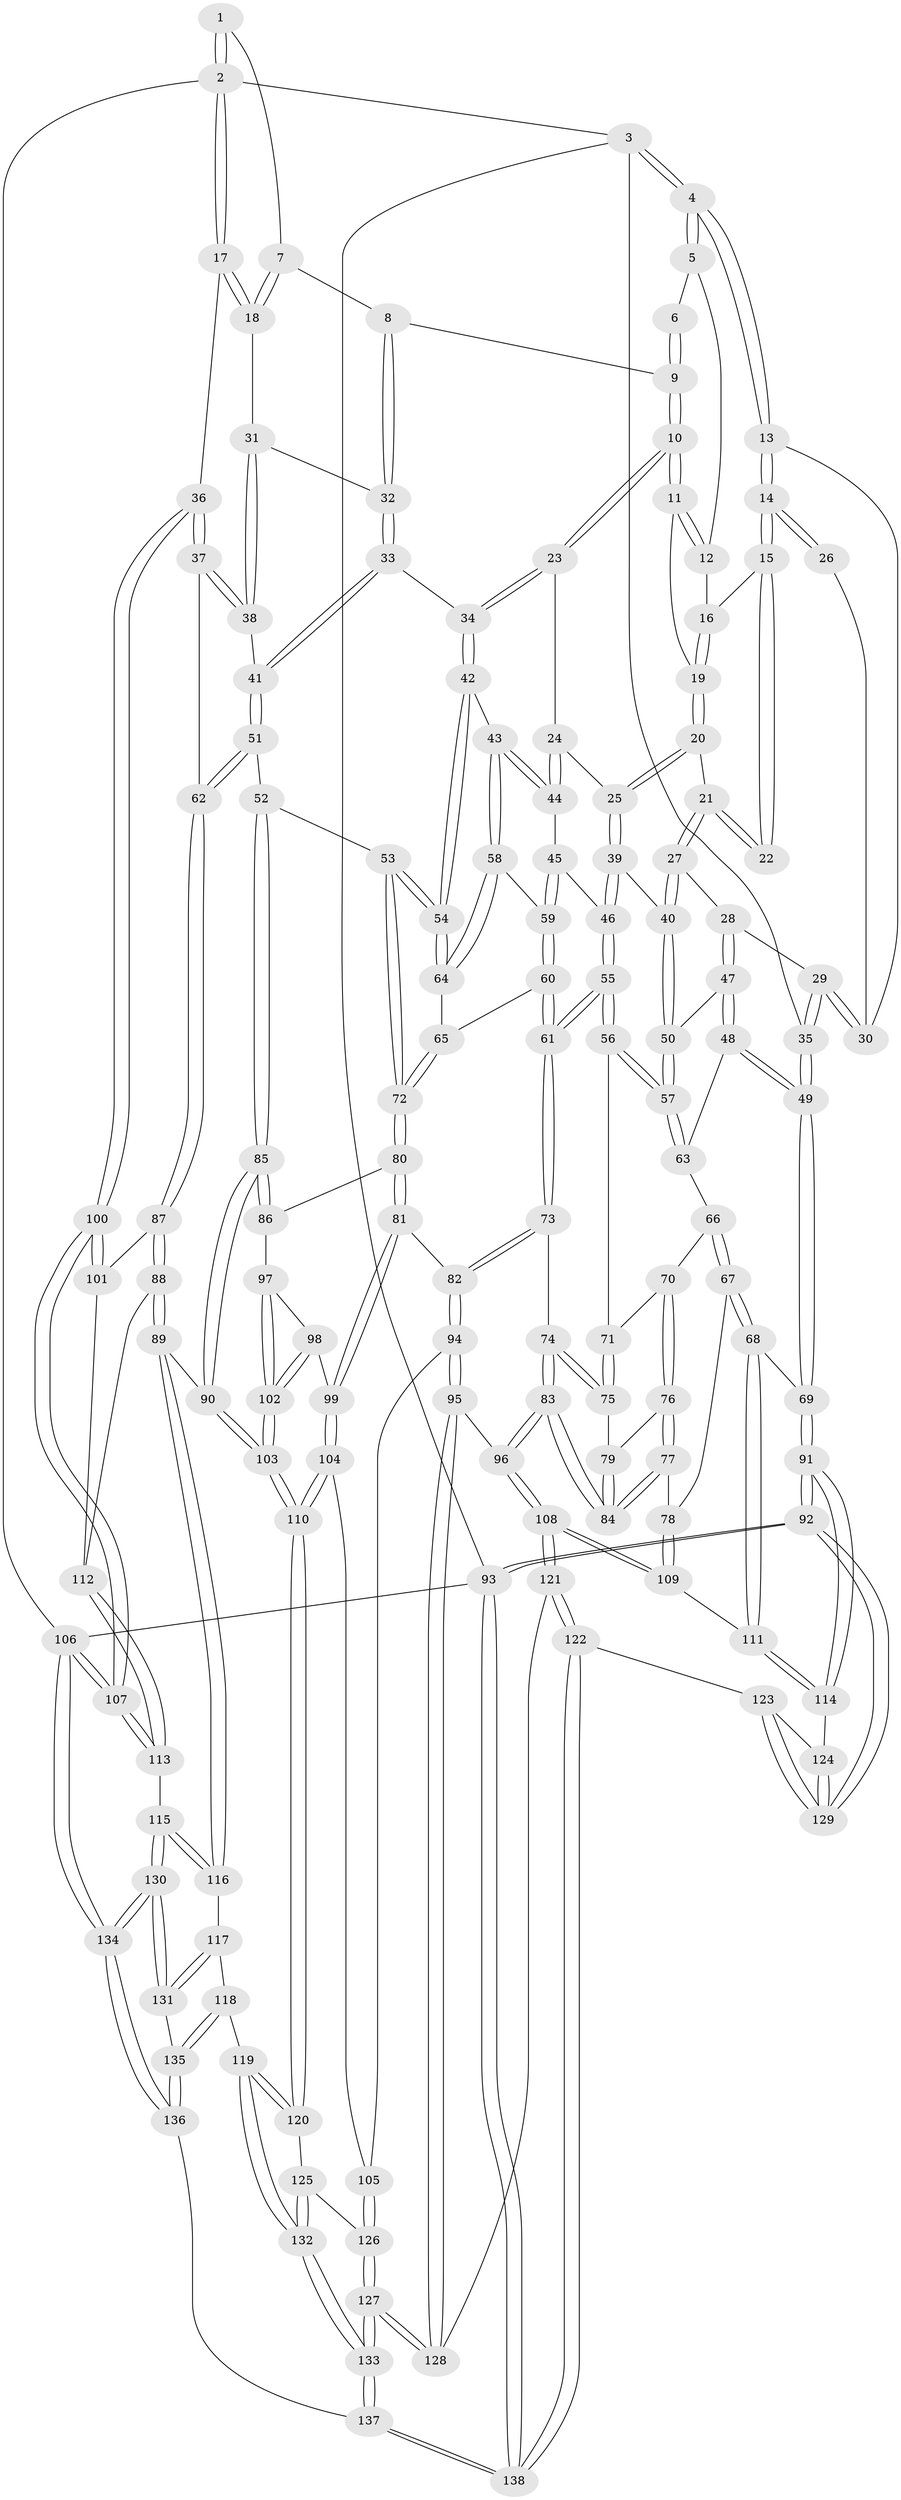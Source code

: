 // coarse degree distribution, {3: 0.052083333333333336, 6: 0.125, 5: 0.3854166666666667, 4: 0.4375}
// Generated by graph-tools (version 1.1) at 2025/52/02/27/25 19:52:41]
// undirected, 138 vertices, 342 edges
graph export_dot {
graph [start="1"]
  node [color=gray90,style=filled];
  1 [pos="+0.997131499158645+0"];
  2 [pos="+1+0"];
  3 [pos="+0+0"];
  4 [pos="+0+0"];
  5 [pos="+0.4662521219774263+0"];
  6 [pos="+0.6352509014619447+0"];
  7 [pos="+0.865560652502052+0.0955934429647681"];
  8 [pos="+0.7250647212894672+0.11956726831505855"];
  9 [pos="+0.7093695431090127+0.11299211163794023"];
  10 [pos="+0.6441792448356747+0.17189553715252548"];
  11 [pos="+0.5820349897154823+0.14253975707631925"];
  12 [pos="+0.4459175577694191+0"];
  13 [pos="+0+0"];
  14 [pos="+0+0"];
  15 [pos="+0.30766462172851516+0.10111672725631636"];
  16 [pos="+0.4103785482762663+0.0442182414215721"];
  17 [pos="+1+0.19287708400076697"];
  18 [pos="+0.9601872136771197+0.1594536482600429"];
  19 [pos="+0.4402369771345127+0.12500217790234094"];
  20 [pos="+0.44039355756573567+0.14416297357825625"];
  21 [pos="+0.28877448550551443+0.21934351184903367"];
  22 [pos="+0.27041222311970675+0.16048283409278447"];
  23 [pos="+0.6260024503335679+0.2125239737580229"];
  24 [pos="+0.5914962265737173+0.2325545101589969"];
  25 [pos="+0.45658750111998464+0.23637427743442901"];
  26 [pos="+0.22417533740306433+0.1538626295701558"];
  27 [pos="+0.29018391572142005+0.23096954003990072"];
  28 [pos="+0.18089345043484428+0.2919435920621527"];
  29 [pos="+0.14752158203578045+0.23324575201446338"];
  30 [pos="+0.15259843697345093+0.2067341246207987"];
  31 [pos="+0.8608329468662411+0.2370597311206437"];
  32 [pos="+0.7989768941719649+0.23666845781788948"];
  33 [pos="+0.7801252270271872+0.2981945316798213"];
  34 [pos="+0.6922941723127901+0.32831832651346415"];
  35 [pos="+0+0.253311335791508"];
  36 [pos="+1+0.39642861147672415"];
  37 [pos="+1+0.41074477575606094"];
  38 [pos="+0.9164756394307367+0.3471830199224773"];
  39 [pos="+0.4139577129769553+0.30378310232219424"];
  40 [pos="+0.35001953982854667+0.28862555550364005"];
  41 [pos="+0.8269215841346066+0.3575489743547814"];
  42 [pos="+0.6777551120172545+0.3766937781201612"];
  43 [pos="+0.5840973787814367+0.37399705495829894"];
  44 [pos="+0.5647417317686275+0.3423664327066825"];
  45 [pos="+0.43868614305214754+0.32910689937714693"];
  46 [pos="+0.41922235554507137+0.3175560617896092"];
  47 [pos="+0.17264801601647314+0.329825063290771"];
  48 [pos="+0.0807097493526492+0.3822008881133336"];
  49 [pos="+0+0.42552345262007807"];
  50 [pos="+0.25002942585085275+0.38370034920578283"];
  51 [pos="+0.7690350214218761+0.47807644147329326"];
  52 [pos="+0.760502725832065+0.477454590071516"];
  53 [pos="+0.7150330407891224+0.45544517561685166"];
  54 [pos="+0.7056249096150765+0.4410396957789065"];
  55 [pos="+0.37556498369139063+0.44562824749636876"];
  56 [pos="+0.26517042974252397+0.4338794155760079"];
  57 [pos="+0.2631288903121358+0.4307963646284681"];
  58 [pos="+0.5577398835338528+0.4188061769341112"];
  59 [pos="+0.5034750885588744+0.41954913534650534"];
  60 [pos="+0.4665804355120855+0.48420432574313904"];
  61 [pos="+0.42110038001450284+0.5319420880521588"];
  62 [pos="+0.860104516617432+0.5387273441513944"];
  63 [pos="+0.15867691279625026+0.4466910097107397"];
  64 [pos="+0.5682388528296425+0.44734140719824655"];
  65 [pos="+0.5683413655350837+0.4705497540203321"];
  66 [pos="+0.16411609925923196+0.4781943296247578"];
  67 [pos="+0+0.5663246129596212"];
  68 [pos="+0+0.5526522978726253"];
  69 [pos="+0+0.4941199340565677"];
  70 [pos="+0.18609625419549988+0.5041315569686152"];
  71 [pos="+0.2596723106099527+0.4536247493666454"];
  72 [pos="+0.5921077738612209+0.5393572345628421"];
  73 [pos="+0.42137082755466154+0.5380497148554259"];
  74 [pos="+0.3761224913071087+0.5503763421894474"];
  75 [pos="+0.26718512116785736+0.5074304740810643"];
  76 [pos="+0.18365926282083472+0.5223425371535886"];
  77 [pos="+0.15583169021767296+0.5923691169745475"];
  78 [pos="+0.08414990617211215+0.5976403655544436"];
  79 [pos="+0.2607960757709956+0.5228388443942514"];
  80 [pos="+0.5818328047575265+0.5653070967482018"];
  81 [pos="+0.5544002877975112+0.5740903589185584"];
  82 [pos="+0.4553174182474211+0.5836371848423575"];
  83 [pos="+0.24636855629865784+0.629662093562869"];
  84 [pos="+0.24546315290219023+0.6287956597333947"];
  85 [pos="+0.679407880808162+0.6205570233078791"];
  86 [pos="+0.5984529828618517+0.5792517359078685"];
  87 [pos="+0.8587173662017563+0.5566013708527382"];
  88 [pos="+0.759624391505579+0.7054678305992371"];
  89 [pos="+0.7581075615371777+0.7068938818413206"];
  90 [pos="+0.7231061273214132+0.7030788151876542"];
  91 [pos="+0+0.8567860251587914"];
  92 [pos="+0+1"];
  93 [pos="+0+1"];
  94 [pos="+0.4307618247989147+0.7236462747684694"];
  95 [pos="+0.4228165407762738+0.7292854405383188"];
  96 [pos="+0.2628810756976161+0.6842055973698121"];
  97 [pos="+0.5987204157758784+0.6411341963533643"];
  98 [pos="+0.5905618392967644+0.6853301020098834"];
  99 [pos="+0.5646623251963844+0.6843291006059696"];
  100 [pos="+1+0.6199885212349303"];
  101 [pos="+0.9492262259665645+0.682021897095821"];
  102 [pos="+0.6710127965235358+0.7355684558313238"];
  103 [pos="+0.6716222236756895+0.7359903687754324"];
  104 [pos="+0.49468751524836513+0.731713569115025"];
  105 [pos="+0.4636058884411067+0.7328578225843432"];
  106 [pos="+1+1"];
  107 [pos="+1+0.8068443289662786"];
  108 [pos="+0.20361905322022156+0.7724220776453378"];
  109 [pos="+0.13431232140548913+0.7408252520381173"];
  110 [pos="+0.6377188876857715+0.7810063787470304"];
  111 [pos="+0.05981309218021856+0.767557126039499"];
  112 [pos="+0.9403153077658265+0.6978779871977295"];
  113 [pos="+0.9300923177753225+0.7734672552264569"];
  114 [pos="+0.05177832966319191+0.7850963706940894"];
  115 [pos="+0.8838091226726338+0.8349052885424401"];
  116 [pos="+0.8124720921388294+0.7986353214836949"];
  117 [pos="+0.7486686406395726+0.86176810749357"];
  118 [pos="+0.7092594300631061+0.8871505148285108"];
  119 [pos="+0.6871134366117239+0.8738447721548076"];
  120 [pos="+0.634280966723276+0.81029508230915"];
  121 [pos="+0.21341696076523264+0.8550649408480014"];
  122 [pos="+0.18694195344192427+0.8981668810710361"];
  123 [pos="+0.17851450543787106+0.8981436233138301"];
  124 [pos="+0.07110115292575557+0.839158641665434"];
  125 [pos="+0.5809857879072927+0.8529995994106503"];
  126 [pos="+0.5260741867571863+0.8235451155905426"];
  127 [pos="+0.4287983348516166+0.9352860979568813"];
  128 [pos="+0.38651167809329456+0.8469981214985741"];
  129 [pos="+0+1"];
  130 [pos="+0.9162671431764495+0.9188164985880886"];
  131 [pos="+0.8159117544384142+0.9319342996769321"];
  132 [pos="+0.524085022305203+1"];
  133 [pos="+0.47998942242648185+1"];
  134 [pos="+1+1"];
  135 [pos="+0.7241723894698157+0.9659149948080549"];
  136 [pos="+0.6368639946846013+1"];
  137 [pos="+0.4788351710282164+1"];
  138 [pos="+0.3064976978399386+1"];
  1 -- 2;
  1 -- 2;
  1 -- 7;
  2 -- 3;
  2 -- 17;
  2 -- 17;
  2 -- 106;
  3 -- 4;
  3 -- 4;
  3 -- 35;
  3 -- 93;
  4 -- 5;
  4 -- 5;
  4 -- 13;
  4 -- 13;
  5 -- 6;
  5 -- 12;
  6 -- 9;
  6 -- 9;
  7 -- 8;
  7 -- 18;
  7 -- 18;
  8 -- 9;
  8 -- 32;
  8 -- 32;
  9 -- 10;
  9 -- 10;
  10 -- 11;
  10 -- 11;
  10 -- 23;
  10 -- 23;
  11 -- 12;
  11 -- 12;
  11 -- 19;
  12 -- 16;
  13 -- 14;
  13 -- 14;
  13 -- 30;
  14 -- 15;
  14 -- 15;
  14 -- 26;
  14 -- 26;
  15 -- 16;
  15 -- 22;
  15 -- 22;
  16 -- 19;
  16 -- 19;
  17 -- 18;
  17 -- 18;
  17 -- 36;
  18 -- 31;
  19 -- 20;
  19 -- 20;
  20 -- 21;
  20 -- 25;
  20 -- 25;
  21 -- 22;
  21 -- 22;
  21 -- 27;
  21 -- 27;
  23 -- 24;
  23 -- 34;
  23 -- 34;
  24 -- 25;
  24 -- 44;
  24 -- 44;
  25 -- 39;
  25 -- 39;
  26 -- 30;
  27 -- 28;
  27 -- 40;
  27 -- 40;
  28 -- 29;
  28 -- 47;
  28 -- 47;
  29 -- 30;
  29 -- 30;
  29 -- 35;
  29 -- 35;
  31 -- 32;
  31 -- 38;
  31 -- 38;
  32 -- 33;
  32 -- 33;
  33 -- 34;
  33 -- 41;
  33 -- 41;
  34 -- 42;
  34 -- 42;
  35 -- 49;
  35 -- 49;
  36 -- 37;
  36 -- 37;
  36 -- 100;
  36 -- 100;
  37 -- 38;
  37 -- 38;
  37 -- 62;
  38 -- 41;
  39 -- 40;
  39 -- 46;
  39 -- 46;
  40 -- 50;
  40 -- 50;
  41 -- 51;
  41 -- 51;
  42 -- 43;
  42 -- 54;
  42 -- 54;
  43 -- 44;
  43 -- 44;
  43 -- 58;
  43 -- 58;
  44 -- 45;
  45 -- 46;
  45 -- 59;
  45 -- 59;
  46 -- 55;
  46 -- 55;
  47 -- 48;
  47 -- 48;
  47 -- 50;
  48 -- 49;
  48 -- 49;
  48 -- 63;
  49 -- 69;
  49 -- 69;
  50 -- 57;
  50 -- 57;
  51 -- 52;
  51 -- 62;
  51 -- 62;
  52 -- 53;
  52 -- 85;
  52 -- 85;
  53 -- 54;
  53 -- 54;
  53 -- 72;
  53 -- 72;
  54 -- 64;
  54 -- 64;
  55 -- 56;
  55 -- 56;
  55 -- 61;
  55 -- 61;
  56 -- 57;
  56 -- 57;
  56 -- 71;
  57 -- 63;
  57 -- 63;
  58 -- 59;
  58 -- 64;
  58 -- 64;
  59 -- 60;
  59 -- 60;
  60 -- 61;
  60 -- 61;
  60 -- 65;
  61 -- 73;
  61 -- 73;
  62 -- 87;
  62 -- 87;
  63 -- 66;
  64 -- 65;
  65 -- 72;
  65 -- 72;
  66 -- 67;
  66 -- 67;
  66 -- 70;
  67 -- 68;
  67 -- 68;
  67 -- 78;
  68 -- 69;
  68 -- 111;
  68 -- 111;
  69 -- 91;
  69 -- 91;
  70 -- 71;
  70 -- 76;
  70 -- 76;
  71 -- 75;
  71 -- 75;
  72 -- 80;
  72 -- 80;
  73 -- 74;
  73 -- 82;
  73 -- 82;
  74 -- 75;
  74 -- 75;
  74 -- 83;
  74 -- 83;
  75 -- 79;
  76 -- 77;
  76 -- 77;
  76 -- 79;
  77 -- 78;
  77 -- 84;
  77 -- 84;
  78 -- 109;
  78 -- 109;
  79 -- 84;
  79 -- 84;
  80 -- 81;
  80 -- 81;
  80 -- 86;
  81 -- 82;
  81 -- 99;
  81 -- 99;
  82 -- 94;
  82 -- 94;
  83 -- 84;
  83 -- 84;
  83 -- 96;
  83 -- 96;
  85 -- 86;
  85 -- 86;
  85 -- 90;
  85 -- 90;
  86 -- 97;
  87 -- 88;
  87 -- 88;
  87 -- 101;
  88 -- 89;
  88 -- 89;
  88 -- 112;
  89 -- 90;
  89 -- 116;
  89 -- 116;
  90 -- 103;
  90 -- 103;
  91 -- 92;
  91 -- 92;
  91 -- 114;
  91 -- 114;
  92 -- 93;
  92 -- 93;
  92 -- 129;
  92 -- 129;
  93 -- 138;
  93 -- 138;
  93 -- 106;
  94 -- 95;
  94 -- 95;
  94 -- 105;
  95 -- 96;
  95 -- 128;
  95 -- 128;
  96 -- 108;
  96 -- 108;
  97 -- 98;
  97 -- 102;
  97 -- 102;
  98 -- 99;
  98 -- 102;
  98 -- 102;
  99 -- 104;
  99 -- 104;
  100 -- 101;
  100 -- 101;
  100 -- 107;
  100 -- 107;
  101 -- 112;
  102 -- 103;
  102 -- 103;
  103 -- 110;
  103 -- 110;
  104 -- 105;
  104 -- 110;
  104 -- 110;
  105 -- 126;
  105 -- 126;
  106 -- 107;
  106 -- 107;
  106 -- 134;
  106 -- 134;
  107 -- 113;
  107 -- 113;
  108 -- 109;
  108 -- 109;
  108 -- 121;
  108 -- 121;
  109 -- 111;
  110 -- 120;
  110 -- 120;
  111 -- 114;
  111 -- 114;
  112 -- 113;
  112 -- 113;
  113 -- 115;
  114 -- 124;
  115 -- 116;
  115 -- 116;
  115 -- 130;
  115 -- 130;
  116 -- 117;
  117 -- 118;
  117 -- 131;
  117 -- 131;
  118 -- 119;
  118 -- 135;
  118 -- 135;
  119 -- 120;
  119 -- 120;
  119 -- 132;
  119 -- 132;
  120 -- 125;
  121 -- 122;
  121 -- 122;
  121 -- 128;
  122 -- 123;
  122 -- 138;
  122 -- 138;
  123 -- 124;
  123 -- 129;
  123 -- 129;
  124 -- 129;
  124 -- 129;
  125 -- 126;
  125 -- 132;
  125 -- 132;
  126 -- 127;
  126 -- 127;
  127 -- 128;
  127 -- 128;
  127 -- 133;
  127 -- 133;
  130 -- 131;
  130 -- 131;
  130 -- 134;
  130 -- 134;
  131 -- 135;
  132 -- 133;
  132 -- 133;
  133 -- 137;
  133 -- 137;
  134 -- 136;
  134 -- 136;
  135 -- 136;
  135 -- 136;
  136 -- 137;
  137 -- 138;
  137 -- 138;
}
